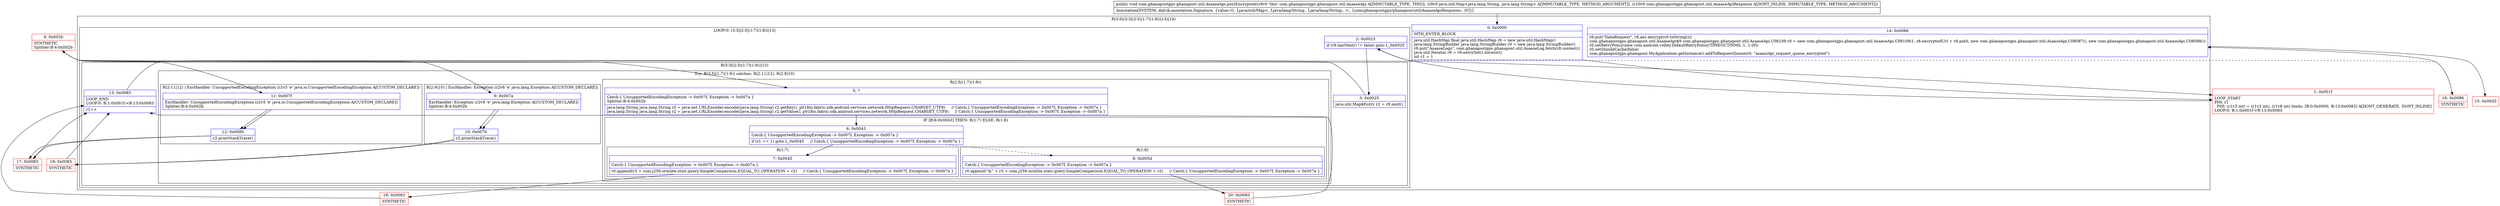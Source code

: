 digraph "CFG forcom.ghanapostgps.ghanapost.util.AsaaseApi.postEncrypted(Ljava\/util\/Map;Lcom\/ghanapostgps\/ghanapost\/util\/AsaaseApiResponse;)V" {
subgraph cluster_Region_267235741 {
label = "R(3:0|(3:3|(2:5|(1:7)(1:8))|13)|14)";
node [shape=record,color=blue];
Node_0 [shape=record,label="{0\:\ 0x0000|MTH_ENTER_BLOCK\l|java.util.HashMap final java.util.HashMap r6 = new java.util.HashMap()\ljava.lang.StringBuilder java.lang.StringBuilder r0 = new java.lang.StringBuilder()\lr9.put(\"AsaaseLogs\", com.ghanapostgps.ghanapost.util.AsaaseLog.fetch(r8.context))\ljava.util.Iterator r9 = r9.entrySet().iterator()\lint r1 = 1\l}"];
subgraph cluster_LoopRegion_324086699 {
label = "LOOP:0: (3:3|(2:5|(1:7)(1:8))|13)";
node [shape=record,color=blue];
Node_2 [shape=record,label="{2\:\ 0x0023|if (r9.hasNext() != false) goto L_0x0025\l}"];
subgraph cluster_Region_406409795 {
label = "R(3:3|(2:5|(1:7)(1:8))|13)";
node [shape=record,color=blue];
Node_3 [shape=record,label="{3\:\ 0x0025|java.util.Map$Entry r2 = r9.next()\l}"];
subgraph cluster_TryCatchRegion_1204083906 {
label = "Try: R(2:5|(1:7)(1:8)) catches: R(2:11|12), R(2:9|10)";
node [shape=record,color=blue];
subgraph cluster_Region_2044020438 {
label = "R(2:5|(1:7)(1:8))";
node [shape=record,color=blue];
Node_5 [shape=record,label="{5\:\ ?|Catch:\{ UnsupportedEncodingException \-\> 0x007f, Exception \-\> 0x007a \}\lSplitter:B:4:0x002b\l|java.lang.String java.lang.String r3 = java.net.URLEncoder.encode((java.lang.String) r2.getKey(), p018io.fabric.sdk.android.services.network.HttpRequest.CHARSET_UTF8)     \/\/ Catch:\{ UnsupportedEncodingException \-\> 0x007f, Exception \-\> 0x007a \}\ljava.lang.String java.lang.String r2 = java.net.URLEncoder.encode((java.lang.String) r2.getValue(), p018io.fabric.sdk.android.services.network.HttpRequest.CHARSET_UTF8)     \/\/ Catch:\{ UnsupportedEncodingException \-\> 0x007f, Exception \-\> 0x007a \}\l}"];
subgraph cluster_IfRegion_2050652544 {
label = "IF [B:6:0x0043] THEN: R(1:7) ELSE: R(1:8)";
node [shape=record,color=blue];
Node_6 [shape=record,label="{6\:\ 0x0043|Catch:\{ UnsupportedEncodingException \-\> 0x007f, Exception \-\> 0x007a \}\l|if (r1 == 1) goto L_0x0045     \/\/ Catch:\{ UnsupportedEncodingException \-\> 0x007f, Exception \-\> 0x007a \}\l}"];
subgraph cluster_Region_1388979421 {
label = "R(1:7)";
node [shape=record,color=blue];
Node_7 [shape=record,label="{7\:\ 0x0045|Catch:\{ UnsupportedEncodingException \-\> 0x007f, Exception \-\> 0x007a \}\l|r0.append(r3 + com.j256.ormlite.stmt.query.SimpleComparison.EQUAL_TO_OPERATION + r2)     \/\/ Catch:\{ UnsupportedEncodingException \-\> 0x007f, Exception \-\> 0x007a \}\l}"];
}
subgraph cluster_Region_1145576253 {
label = "R(1:8)";
node [shape=record,color=blue];
Node_8 [shape=record,label="{8\:\ 0x005d|Catch:\{ UnsupportedEncodingException \-\> 0x007f, Exception \-\> 0x007a \}\l|r0.append(\"&\" + r3 + com.j256.ormlite.stmt.query.SimpleComparison.EQUAL_TO_OPERATION + r2)     \/\/ Catch:\{ UnsupportedEncodingException \-\> 0x007f, Exception \-\> 0x007a \}\l}"];
}
}
}
subgraph cluster_Region_1908684220 {
label = "R(2:11|12) | ExcHandler: UnsupportedEncodingException (r2v5 'e' java.io.UnsupportedEncodingException A[CUSTOM_DECLARE])\l";
node [shape=record,color=blue];
Node_11 [shape=record,label="{11\:\ 0x007f|ExcHandler: UnsupportedEncodingException (r2v5 'e' java.io.UnsupportedEncodingException A[CUSTOM_DECLARE])\lSplitter:B:4:0x002b\l}"];
Node_12 [shape=record,label="{12\:\ 0x0080|r2.printStackTrace()\l}"];
}
subgraph cluster_Region_41462424 {
label = "R(2:9|10) | ExcHandler: Exception (r2v6 'e' java.lang.Exception A[CUSTOM_DECLARE])\l";
node [shape=record,color=blue];
Node_9 [shape=record,label="{9\:\ 0x007a|ExcHandler: Exception (r2v6 'e' java.lang.Exception A[CUSTOM_DECLARE])\lSplitter:B:4:0x002b\l}"];
Node_10 [shape=record,label="{10\:\ 0x007b|r2.printStackTrace()\l}"];
}
}
Node_13 [shape=record,label="{13\:\ 0x0083|LOOP_END\lLOOP:0: B:1:0x001f\-\>B:13:0x0083\l|r1++\l}"];
}
}
Node_14 [shape=record,label="{14\:\ 0x0086|r6.put(\"DataRequest\", r8.aes.encrypt(r0.toString()))\lcom.ghanapostgps.ghanapost.util.AsaaseApi$9 com.ghanapostgps.ghanapost.util.AsaaseApi.C08109 r0 = new com.ghanapostgps.ghanapost.util.AsaaseApi.C08109(1, r8.encryptedUrl + r8.path, new com.ghanapostgps.ghanapost.util.AsaaseApi.C08087(), new com.ghanapostgps.ghanapost.util.AsaaseApi.C08098())\lr0.setRetryPolicy(new com.android.volley.DefaultRetryPolicy(TIMEOUTINMS, 1, 1.0f))\lr0.setShouldCache(false)\lcom.ghanapostgps.ghanapost.MyApplication.getInstance().addToRequestQueue(r0, \"asaasiApi_request_queue_encrypted\")\l}"];
}
subgraph cluster_Region_1908684220 {
label = "R(2:11|12) | ExcHandler: UnsupportedEncodingException (r2v5 'e' java.io.UnsupportedEncodingException A[CUSTOM_DECLARE])\l";
node [shape=record,color=blue];
Node_11 [shape=record,label="{11\:\ 0x007f|ExcHandler: UnsupportedEncodingException (r2v5 'e' java.io.UnsupportedEncodingException A[CUSTOM_DECLARE])\lSplitter:B:4:0x002b\l}"];
Node_12 [shape=record,label="{12\:\ 0x0080|r2.printStackTrace()\l}"];
}
subgraph cluster_Region_41462424 {
label = "R(2:9|10) | ExcHandler: Exception (r2v6 'e' java.lang.Exception A[CUSTOM_DECLARE])\l";
node [shape=record,color=blue];
Node_9 [shape=record,label="{9\:\ 0x007a|ExcHandler: Exception (r2v6 'e' java.lang.Exception A[CUSTOM_DECLARE])\lSplitter:B:4:0x002b\l}"];
Node_10 [shape=record,label="{10\:\ 0x007b|r2.printStackTrace()\l}"];
}
Node_1 [shape=record,color=red,label="{1\:\ 0x001f|LOOP_START\lPHI: r1 \l  PHI: (r1v3 int) = (r1v2 int), (r1v8 int) binds: [B:0:0x0000, B:13:0x0083] A[DONT_GENERATE, DONT_INLINE]\lLOOP:0: B:1:0x001f\-\>B:13:0x0083\l}"];
Node_4 [shape=record,color=red,label="{4\:\ 0x002b|SYNTHETIC\lSplitter:B:4:0x002b\l}"];
Node_15 [shape=record,color=red,label="{15\:\ 0x00d3}"];
Node_16 [shape=record,color=red,label="{16\:\ 0x0086|SYNTHETIC\l}"];
Node_17 [shape=record,color=red,label="{17\:\ 0x0083|SYNTHETIC\l}"];
Node_18 [shape=record,color=red,label="{18\:\ 0x0083|SYNTHETIC\l}"];
Node_19 [shape=record,color=red,label="{19\:\ 0x0083|SYNTHETIC\l}"];
Node_20 [shape=record,color=red,label="{20\:\ 0x0083|SYNTHETIC\l}"];
MethodNode[shape=record,label="{public void com.ghanapostgps.ghanapost.util.AsaaseApi.postEncrypted((r8v0 'this' com.ghanapostgps.ghanapost.util.AsaaseApi A[IMMUTABLE_TYPE, THIS]), (r9v0 java.util.Map\<java.lang.String, java.lang.String\> A[IMMUTABLE_TYPE, METHOD_ARGUMENT]), (r10v0 com.ghanapostgps.ghanapost.util.AsaaseApiResponse A[DONT_INLINE, IMMUTABLE_TYPE, METHOD_ARGUMENT]))  | Annotation[SYSTEM, dalvik.annotation.Signature, \{value=[(, Ljava\/util\/Map\<, Ljava\/lang\/String;, Ljava\/lang\/String;, \>;, Lcom\/ghanapostgps\/ghanapost\/util\/AsaaseApiResponse;, )V]\}]\l}"];
MethodNode -> Node_0;
Node_0 -> Node_1;
Node_2 -> Node_3;
Node_2 -> Node_16[style=dashed];
Node_3 -> Node_4;
Node_5 -> Node_6;
Node_6 -> Node_7;
Node_6 -> Node_8[style=dashed];
Node_7 -> Node_18;
Node_8 -> Node_20;
Node_11 -> Node_12;
Node_12 -> Node_17;
Node_9 -> Node_10;
Node_10 -> Node_19;
Node_13 -> Node_1;
Node_14 -> Node_15;
Node_11 -> Node_12;
Node_12 -> Node_17;
Node_9 -> Node_10;
Node_10 -> Node_19;
Node_1 -> Node_2;
Node_4 -> Node_5;
Node_4 -> Node_11;
Node_4 -> Node_9;
Node_16 -> Node_14;
Node_17 -> Node_13;
Node_18 -> Node_13;
Node_19 -> Node_13;
Node_20 -> Node_13;
}

